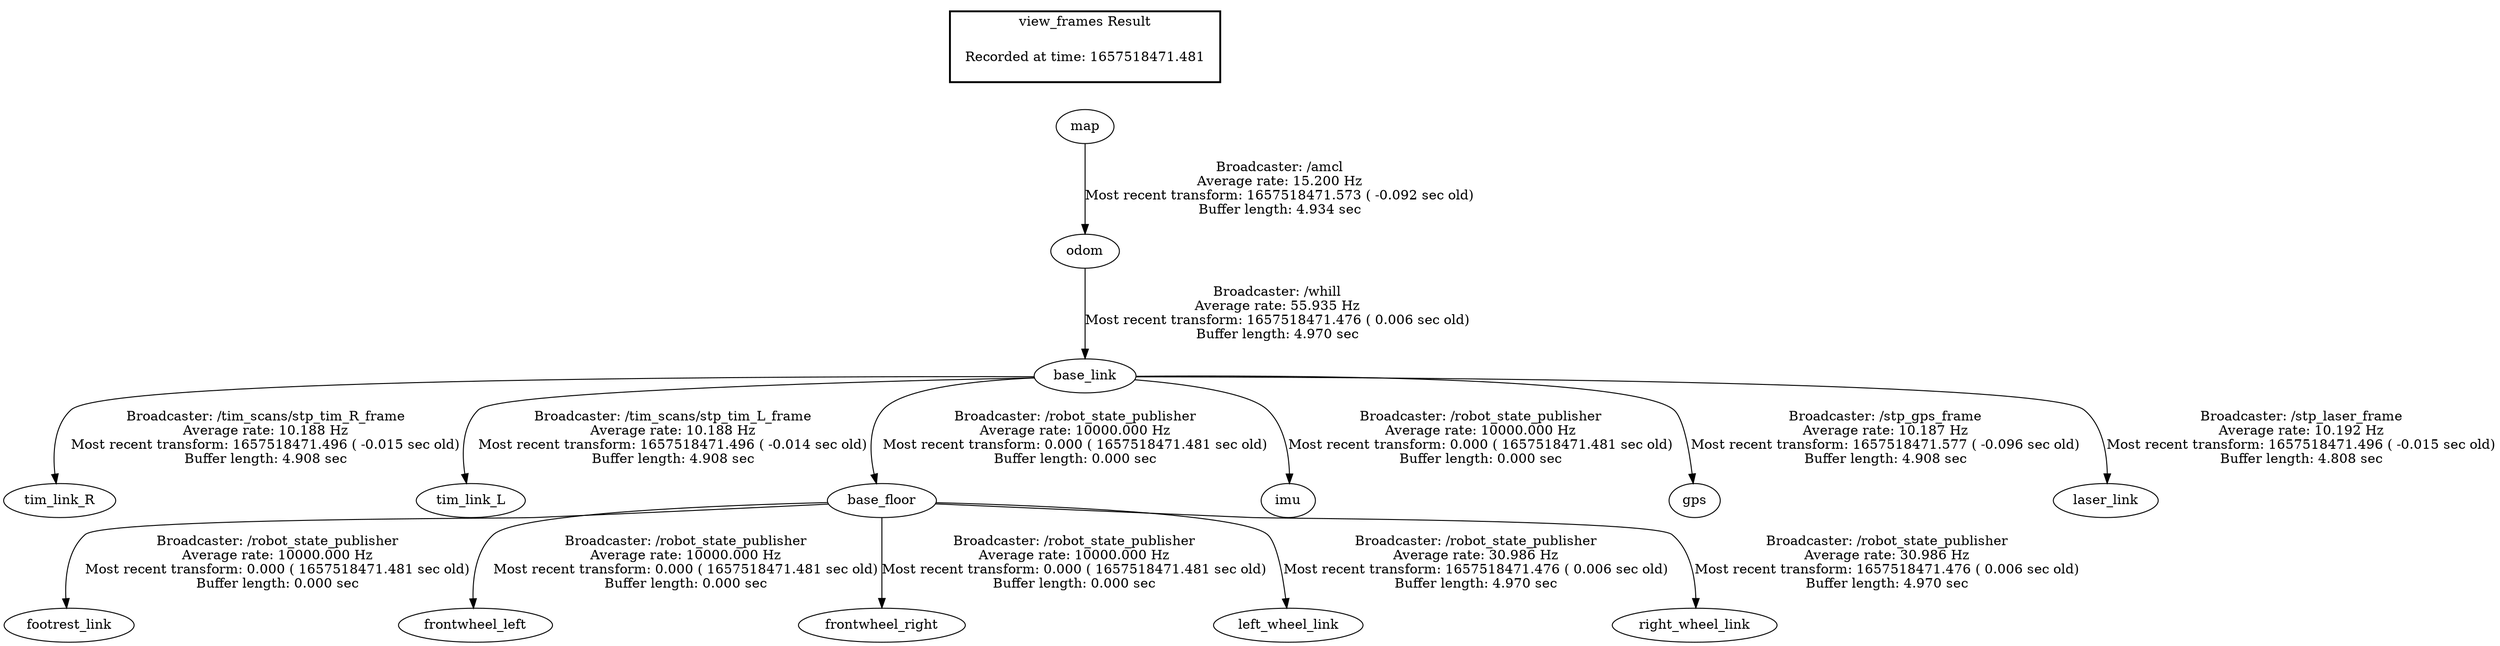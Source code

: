 digraph G {
"base_link" -> "tim_link_R"[label="Broadcaster: /tim_scans/stp_tim_R_frame\nAverage rate: 10.188 Hz\nMost recent transform: 1657518471.496 ( -0.015 sec old)\nBuffer length: 4.908 sec\n"];
"odom" -> "base_link"[label="Broadcaster: /whill\nAverage rate: 55.935 Hz\nMost recent transform: 1657518471.476 ( 0.006 sec old)\nBuffer length: 4.970 sec\n"];
"base_link" -> "tim_link_L"[label="Broadcaster: /tim_scans/stp_tim_L_frame\nAverage rate: 10.188 Hz\nMost recent transform: 1657518471.496 ( -0.014 sec old)\nBuffer length: 4.908 sec\n"];
"base_link" -> "base_floor"[label="Broadcaster: /robot_state_publisher\nAverage rate: 10000.000 Hz\nMost recent transform: 0.000 ( 1657518471.481 sec old)\nBuffer length: 0.000 sec\n"];
"base_floor" -> "footrest_link"[label="Broadcaster: /robot_state_publisher\nAverage rate: 10000.000 Hz\nMost recent transform: 0.000 ( 1657518471.481 sec old)\nBuffer length: 0.000 sec\n"];
"base_floor" -> "frontwheel_left"[label="Broadcaster: /robot_state_publisher\nAverage rate: 10000.000 Hz\nMost recent transform: 0.000 ( 1657518471.481 sec old)\nBuffer length: 0.000 sec\n"];
"base_floor" -> "frontwheel_right"[label="Broadcaster: /robot_state_publisher\nAverage rate: 10000.000 Hz\nMost recent transform: 0.000 ( 1657518471.481 sec old)\nBuffer length: 0.000 sec\n"];
"base_link" -> "imu"[label="Broadcaster: /robot_state_publisher\nAverage rate: 10000.000 Hz\nMost recent transform: 0.000 ( 1657518471.481 sec old)\nBuffer length: 0.000 sec\n"];
"map" -> "odom"[label="Broadcaster: /amcl\nAverage rate: 15.200 Hz\nMost recent transform: 1657518471.573 ( -0.092 sec old)\nBuffer length: 4.934 sec\n"];
"base_floor" -> "left_wheel_link"[label="Broadcaster: /robot_state_publisher\nAverage rate: 30.986 Hz\nMost recent transform: 1657518471.476 ( 0.006 sec old)\nBuffer length: 4.970 sec\n"];
"base_floor" -> "right_wheel_link"[label="Broadcaster: /robot_state_publisher\nAverage rate: 30.986 Hz\nMost recent transform: 1657518471.476 ( 0.006 sec old)\nBuffer length: 4.970 sec\n"];
"base_link" -> "gps"[label="Broadcaster: /stp_gps_frame\nAverage rate: 10.187 Hz\nMost recent transform: 1657518471.577 ( -0.096 sec old)\nBuffer length: 4.908 sec\n"];
"base_link" -> "laser_link"[label="Broadcaster: /stp_laser_frame\nAverage rate: 10.192 Hz\nMost recent transform: 1657518471.496 ( -0.015 sec old)\nBuffer length: 4.808 sec\n"];
edge [style=invis];
 subgraph cluster_legend { style=bold; color=black; label ="view_frames Result";
"Recorded at time: 1657518471.481"[ shape=plaintext ] ;
 }->"map";
}